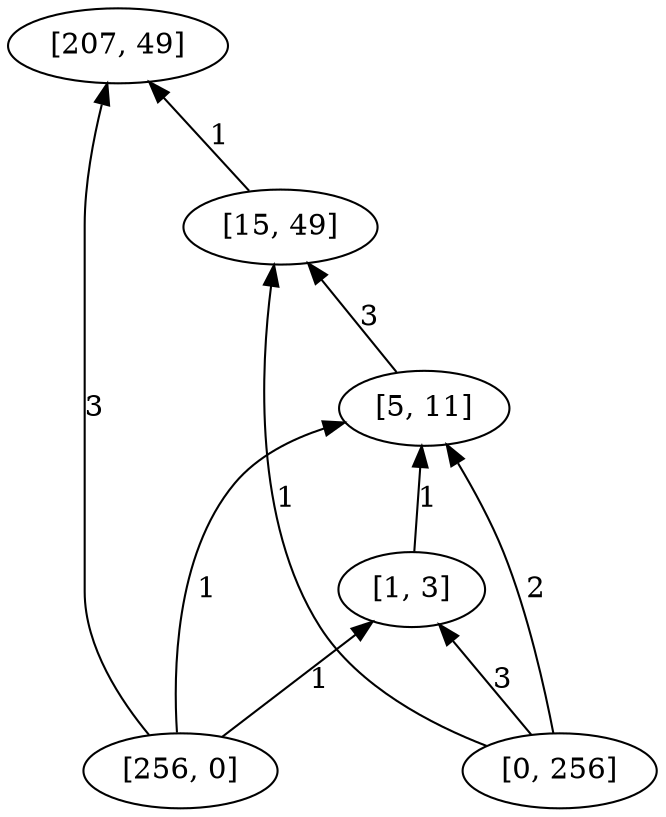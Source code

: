 digraph "DD" { 
rankdir = "BT" 
graph [ ordering = "out"];
5001 -> 1[label = "3"];
5001 -> 3[label = "1"];
5001 -> 4[label = "1"];
5002 -> 2[label = "1"];
5002 -> 3[label = "2"];
5002 -> 4[label = "3"];
2 -> 1[label = "1"];
3 -> 2[label = "3"];
4 -> 3[label = "1"];
5001 [label = "[256, 0]",  shape = oval]
5002 [label = "[0, 256]",  shape = oval]
1 [label = "[207, 49]",  shape = oval]
2 [label = "[15, 49]",  shape = oval]
3 [label = "[5, 11]",  shape = oval]
4 [label = "[1, 3]",  shape = oval]
}
